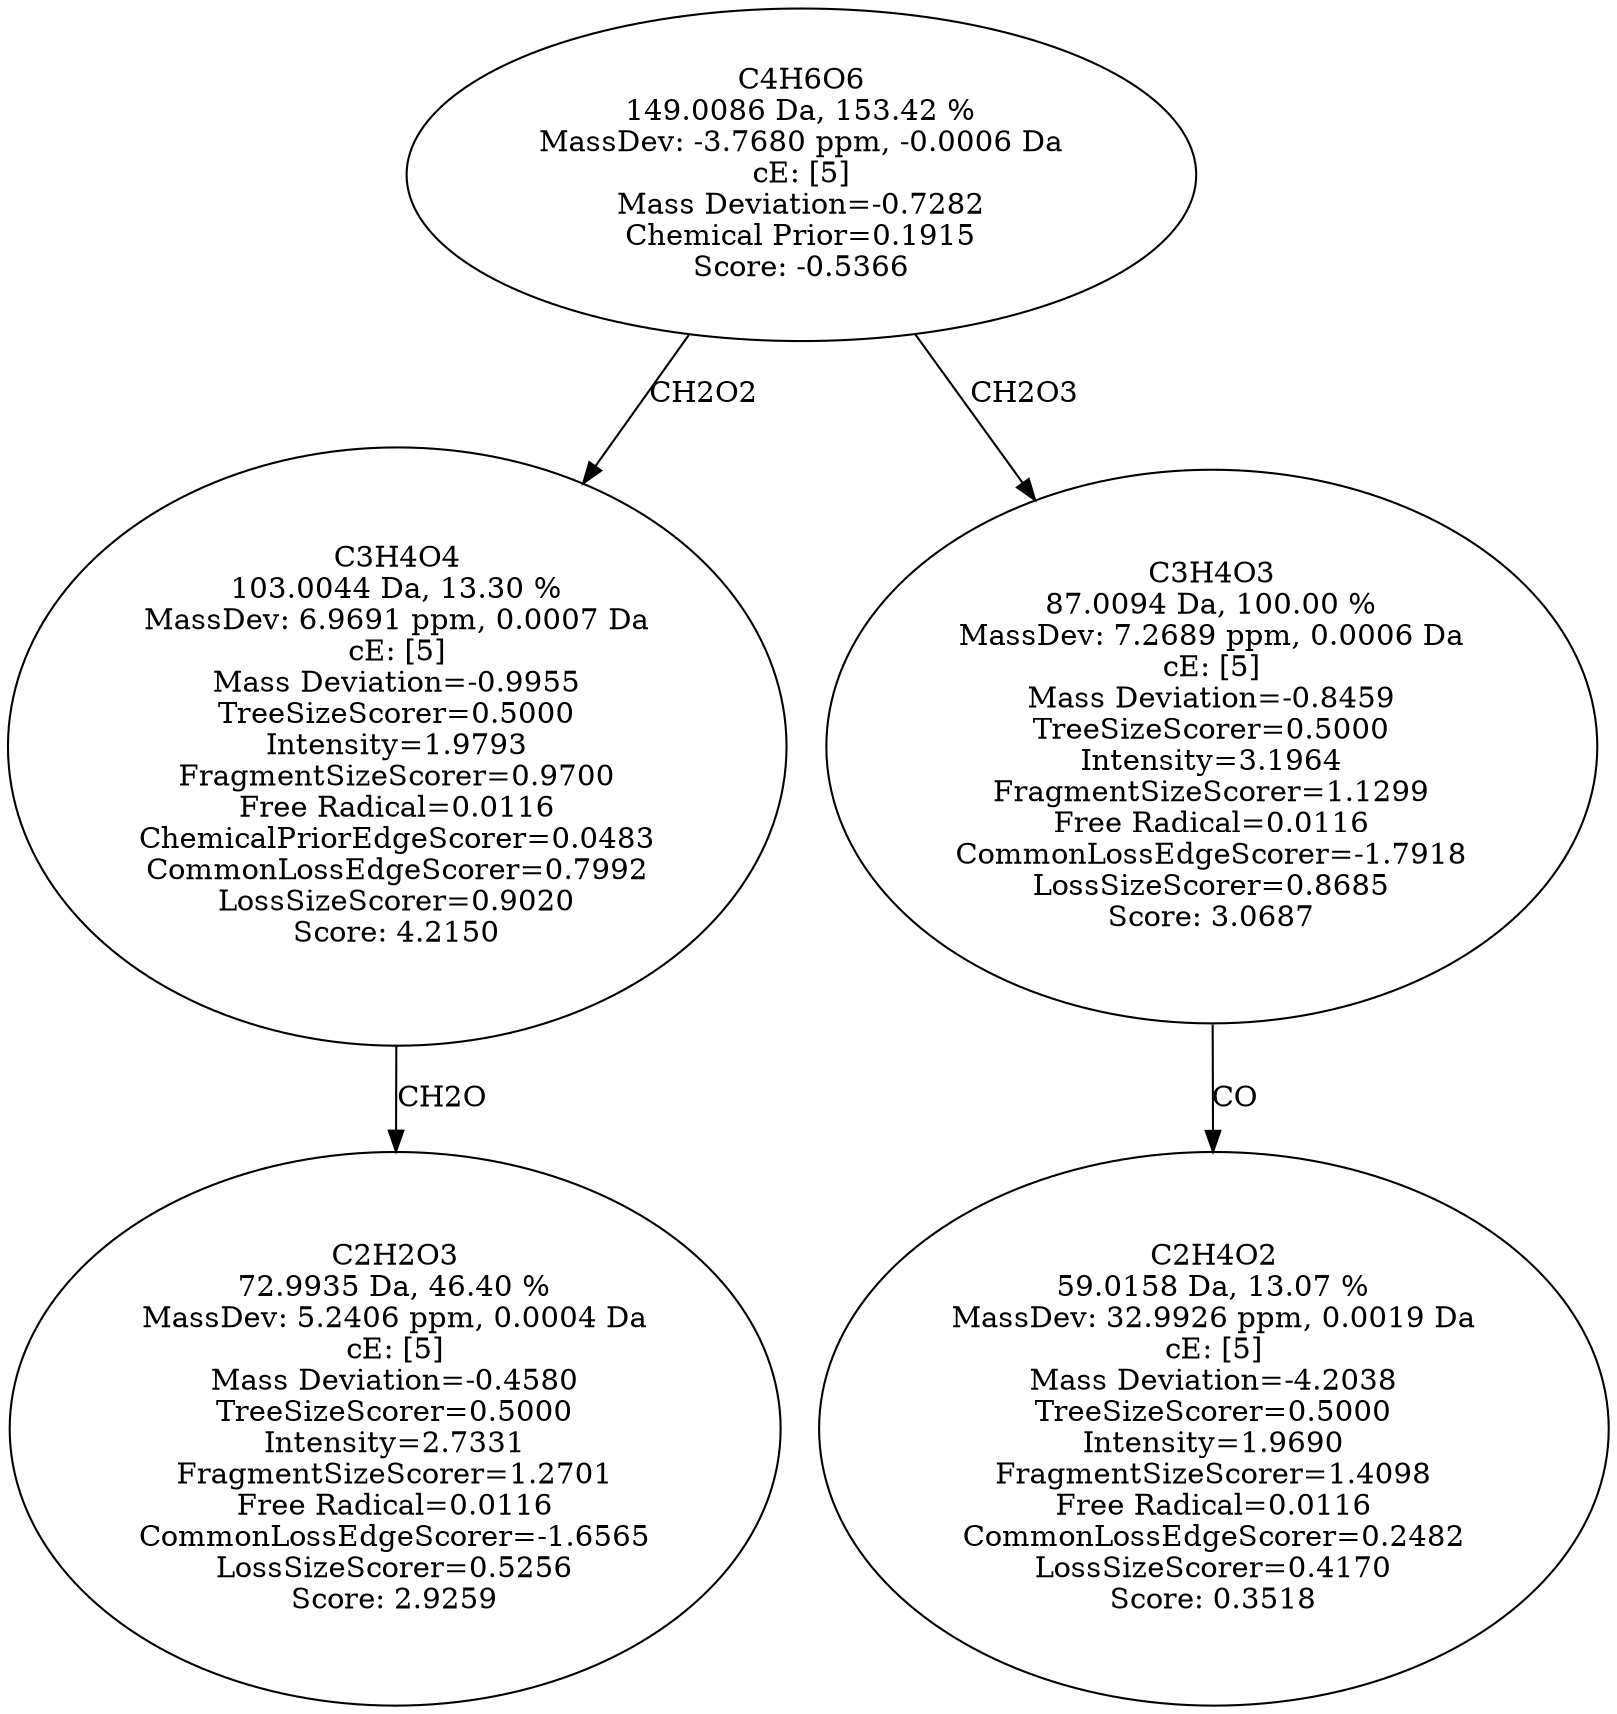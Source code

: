 strict digraph {
v1 [label="C2H2O3\n72.9935 Da, 46.40 %\nMassDev: 5.2406 ppm, 0.0004 Da\ncE: [5]\nMass Deviation=-0.4580\nTreeSizeScorer=0.5000\nIntensity=2.7331\nFragmentSizeScorer=1.2701\nFree Radical=0.0116\nCommonLossEdgeScorer=-1.6565\nLossSizeScorer=0.5256\nScore: 2.9259"];
v2 [label="C3H4O4\n103.0044 Da, 13.30 %\nMassDev: 6.9691 ppm, 0.0007 Da\ncE: [5]\nMass Deviation=-0.9955\nTreeSizeScorer=0.5000\nIntensity=1.9793\nFragmentSizeScorer=0.9700\nFree Radical=0.0116\nChemicalPriorEdgeScorer=0.0483\nCommonLossEdgeScorer=0.7992\nLossSizeScorer=0.9020\nScore: 4.2150"];
v3 [label="C2H4O2\n59.0158 Da, 13.07 %\nMassDev: 32.9926 ppm, 0.0019 Da\ncE: [5]\nMass Deviation=-4.2038\nTreeSizeScorer=0.5000\nIntensity=1.9690\nFragmentSizeScorer=1.4098\nFree Radical=0.0116\nCommonLossEdgeScorer=0.2482\nLossSizeScorer=0.4170\nScore: 0.3518"];
v4 [label="C3H4O3\n87.0094 Da, 100.00 %\nMassDev: 7.2689 ppm, 0.0006 Da\ncE: [5]\nMass Deviation=-0.8459\nTreeSizeScorer=0.5000\nIntensity=3.1964\nFragmentSizeScorer=1.1299\nFree Radical=0.0116\nCommonLossEdgeScorer=-1.7918\nLossSizeScorer=0.8685\nScore: 3.0687"];
v5 [label="C4H6O6\n149.0086 Da, 153.42 %\nMassDev: -3.7680 ppm, -0.0006 Da\ncE: [5]\nMass Deviation=-0.7282\nChemical Prior=0.1915\nScore: -0.5366"];
v2 -> v1 [label="CH2O"];
v5 -> v2 [label="CH2O2"];
v4 -> v3 [label="CO"];
v5 -> v4 [label="CH2O3"];
}